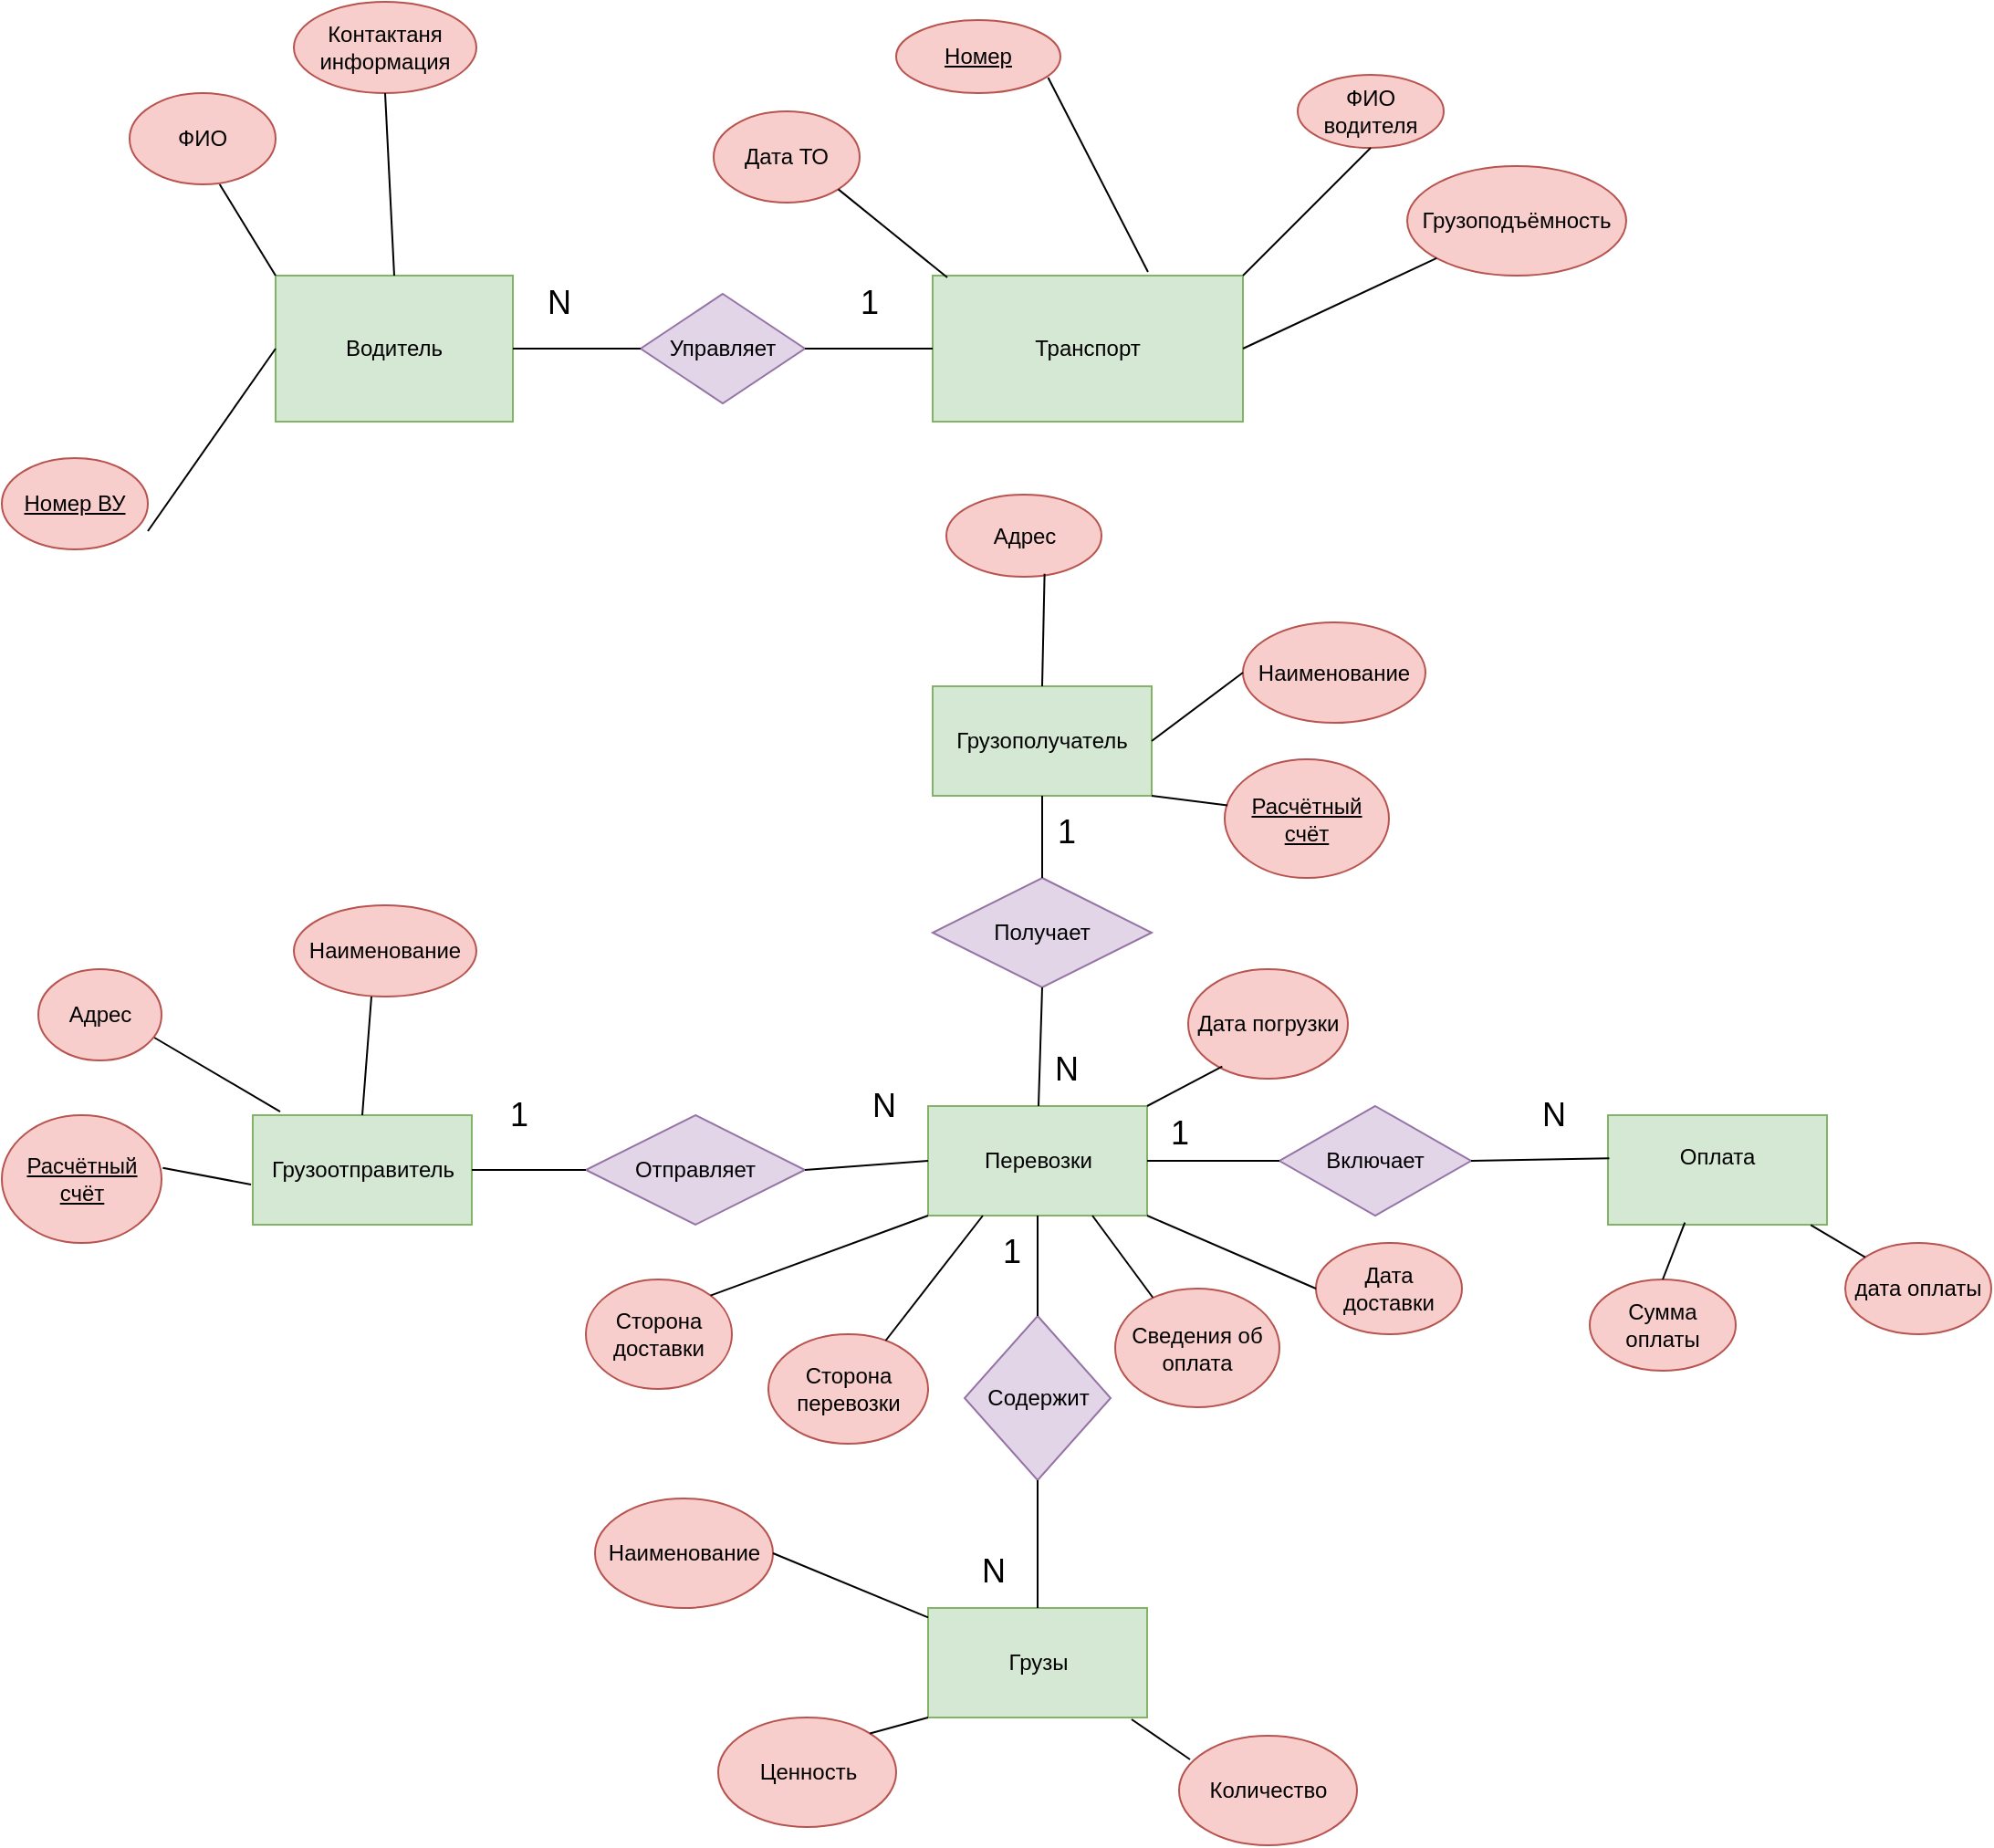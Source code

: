 <mxfile>
    <diagram id="pH3nRYkegncTpKT20pK_" name="Большой вариант">
        <mxGraphModel dx="1404" dy="779" grid="1" gridSize="10" guides="1" tooltips="1" connect="1" arrows="1" fold="1" page="1" pageScale="1" pageWidth="827" pageHeight="1169" math="0" shadow="0">
            <root>
                <mxCell id="0"/>
                <mxCell id="1" parent="0"/>
                <mxCell id="U-kBuVLFLors2HC2WmOx-1" value="Транспорт" style="rounded=0;whiteSpace=wrap;html=1;fillColor=#d5e8d4;strokeColor=#82b366;" parent="1" vertex="1">
                    <mxGeometry x="600" y="240" width="170" height="80" as="geometry"/>
                </mxCell>
                <mxCell id="U-kBuVLFLors2HC2WmOx-2" value="Грузоотправитель" style="rounded=0;whiteSpace=wrap;html=1;fillColor=#d5e8d4;strokeColor=#82b366;" parent="1" vertex="1">
                    <mxGeometry x="227.5" y="700" width="120" height="60" as="geometry"/>
                </mxCell>
                <mxCell id="U-kBuVLFLors2HC2WmOx-3" value="Грузополучатель" style="rounded=0;whiteSpace=wrap;html=1;fillColor=#d5e8d4;strokeColor=#82b366;" parent="1" vertex="1">
                    <mxGeometry x="600" y="465" width="120" height="60" as="geometry"/>
                </mxCell>
                <mxCell id="U-kBuVLFLors2HC2WmOx-4" value="Перевозки" style="rounded=0;whiteSpace=wrap;html=1;fillColor=#d5e8d4;strokeColor=#82b366;" parent="1" vertex="1">
                    <mxGeometry x="597.5" y="695" width="120" height="60" as="geometry"/>
                </mxCell>
                <mxCell id="U-kBuVLFLors2HC2WmOx-5" value="Водитель" style="rounded=0;whiteSpace=wrap;html=1;fillColor=#d5e8d4;strokeColor=#82b366;" parent="1" vertex="1">
                    <mxGeometry x="240" y="240" width="130" height="80" as="geometry"/>
                </mxCell>
                <mxCell id="U-kBuVLFLors2HC2WmOx-6" value="Оплата&lt;div&gt;&lt;br&gt;&lt;/div&gt;" style="rounded=0;whiteSpace=wrap;html=1;fillColor=#d5e8d4;strokeColor=#82b366;" parent="1" vertex="1">
                    <mxGeometry x="970" y="700" width="120" height="60" as="geometry"/>
                </mxCell>
                <mxCell id="U-kBuVLFLors2HC2WmOx-7" value="&lt;u&gt;Номер&lt;/u&gt;" style="ellipse;whiteSpace=wrap;html=1;fillColor=#f8cecc;strokeColor=#b85450;" parent="1" vertex="1">
                    <mxGeometry x="580" y="100" width="90" height="40" as="geometry"/>
                </mxCell>
                <mxCell id="U-kBuVLFLors2HC2WmOx-8" value="Дата ТО" style="ellipse;whiteSpace=wrap;html=1;fillColor=#f8cecc;strokeColor=#b85450;" parent="1" vertex="1">
                    <mxGeometry x="480" y="150" width="80" height="50" as="geometry"/>
                </mxCell>
                <mxCell id="U-kBuVLFLors2HC2WmOx-9" style="edgeStyle=orthogonalEdgeStyle;rounded=0;orthogonalLoop=1;jettySize=auto;html=1;exitX=0.5;exitY=0;exitDx=0;exitDy=0;entryX=0.5;entryY=0;entryDx=0;entryDy=0;" parent="1" source="U-kBuVLFLors2HC2WmOx-10" target="U-kBuVLFLors2HC2WmOx-10" edge="1">
                    <mxGeometry relative="1" as="geometry">
                        <mxPoint x="680" y="110" as="targetPoint"/>
                    </mxGeometry>
                </mxCell>
                <mxCell id="U-kBuVLFLors2HC2WmOx-10" value="ФИО водителя" style="ellipse;whiteSpace=wrap;html=1;fillColor=#f8cecc;strokeColor=#b85450;" parent="1" vertex="1">
                    <mxGeometry x="800" y="130" width="80" height="40" as="geometry"/>
                </mxCell>
                <mxCell id="U-kBuVLFLors2HC2WmOx-11" value="Грузоподъёмность" style="ellipse;whiteSpace=wrap;html=1;fillColor=#f8cecc;strokeColor=#b85450;" parent="1" vertex="1">
                    <mxGeometry x="860" y="180" width="120" height="60" as="geometry"/>
                </mxCell>
                <mxCell id="U-kBuVLFLors2HC2WmOx-12" value="" style="endArrow=none;html=1;rounded=0;exitX=1;exitY=1;exitDx=0;exitDy=0;entryX=0.047;entryY=0.013;entryDx=0;entryDy=0;entryPerimeter=0;" parent="1" source="U-kBuVLFLors2HC2WmOx-8" target="U-kBuVLFLors2HC2WmOx-1" edge="1">
                    <mxGeometry width="50" height="50" relative="1" as="geometry">
                        <mxPoint x="510" y="100" as="sourcePoint"/>
                        <mxPoint x="560" y="50" as="targetPoint"/>
                    </mxGeometry>
                </mxCell>
                <mxCell id="U-kBuVLFLors2HC2WmOx-13" value="" style="endArrow=none;html=1;rounded=0;exitX=0.925;exitY=0.788;exitDx=0;exitDy=0;entryX=0.694;entryY=-0.025;entryDx=0;entryDy=0;exitPerimeter=0;entryPerimeter=0;" parent="1" source="U-kBuVLFLors2HC2WmOx-7" target="U-kBuVLFLors2HC2WmOx-1" edge="1">
                    <mxGeometry width="50" height="50" relative="1" as="geometry">
                        <mxPoint x="550" y="30" as="sourcePoint"/>
                        <mxPoint x="600" y="-20" as="targetPoint"/>
                    </mxGeometry>
                </mxCell>
                <mxCell id="U-kBuVLFLors2HC2WmOx-14" value="" style="endArrow=none;html=1;rounded=0;exitX=0.5;exitY=1;exitDx=0;exitDy=0;entryX=1;entryY=0;entryDx=0;entryDy=0;" parent="1" source="U-kBuVLFLors2HC2WmOx-10" target="U-kBuVLFLors2HC2WmOx-1" edge="1">
                    <mxGeometry width="50" height="50" relative="1" as="geometry">
                        <mxPoint x="720" y="120" as="sourcePoint"/>
                        <mxPoint x="770" y="70" as="targetPoint"/>
                    </mxGeometry>
                </mxCell>
                <mxCell id="U-kBuVLFLors2HC2WmOx-15" value="" style="endArrow=none;html=1;rounded=0;entryX=1;entryY=0.5;entryDx=0;entryDy=0;" parent="1" source="U-kBuVLFLors2HC2WmOx-11" target="U-kBuVLFLors2HC2WmOx-1" edge="1">
                    <mxGeometry width="50" height="50" relative="1" as="geometry">
                        <mxPoint x="810" y="90" as="sourcePoint"/>
                        <mxPoint x="810" y="30" as="targetPoint"/>
                    </mxGeometry>
                </mxCell>
                <mxCell id="U-kBuVLFLors2HC2WmOx-16" value="Управляет" style="rhombus;whiteSpace=wrap;html=1;fillColor=#e1d5e7;strokeColor=#9673a6;" parent="1" vertex="1">
                    <mxGeometry x="440" y="250" width="90" height="60" as="geometry"/>
                </mxCell>
                <mxCell id="U-kBuVLFLors2HC2WmOx-17" value="" style="endArrow=none;html=1;rounded=0;exitX=1;exitY=0.5;exitDx=0;exitDy=0;entryX=0;entryY=0.5;entryDx=0;entryDy=0;" parent="1" source="U-kBuVLFLors2HC2WmOx-5" target="U-kBuVLFLors2HC2WmOx-16" edge="1">
                    <mxGeometry width="50" height="50" relative="1" as="geometry">
                        <mxPoint x="480" y="410" as="sourcePoint"/>
                        <mxPoint x="530" y="360" as="targetPoint"/>
                    </mxGeometry>
                </mxCell>
                <mxCell id="U-kBuVLFLors2HC2WmOx-18" value="" style="endArrow=none;html=1;rounded=0;exitX=1;exitY=0.5;exitDx=0;exitDy=0;entryX=0;entryY=0.5;entryDx=0;entryDy=0;" parent="1" source="U-kBuVLFLors2HC2WmOx-16" target="U-kBuVLFLors2HC2WmOx-1" edge="1">
                    <mxGeometry width="50" height="50" relative="1" as="geometry">
                        <mxPoint x="520" y="320" as="sourcePoint"/>
                        <mxPoint x="570" y="270" as="targetPoint"/>
                    </mxGeometry>
                </mxCell>
                <mxCell id="U-kBuVLFLors2HC2WmOx-19" value="Контактаня информация" style="ellipse;whiteSpace=wrap;html=1;fillColor=#f8cecc;strokeColor=#b85450;" parent="1" vertex="1">
                    <mxGeometry x="250" y="90" width="100" height="50" as="geometry"/>
                </mxCell>
                <mxCell id="U-kBuVLFLors2HC2WmOx-20" value="ФИО" style="ellipse;whiteSpace=wrap;html=1;fillColor=#f8cecc;strokeColor=#b85450;" parent="1" vertex="1">
                    <mxGeometry x="160" y="140" width="80" height="50" as="geometry"/>
                </mxCell>
                <mxCell id="U-kBuVLFLors2HC2WmOx-21" value="" style="endArrow=none;html=1;rounded=0;exitX=0;exitY=0;exitDx=0;exitDy=0;entryX=0.617;entryY=1;entryDx=0;entryDy=0;entryPerimeter=0;" parent="1" source="U-kBuVLFLors2HC2WmOx-5" target="U-kBuVLFLors2HC2WmOx-20" edge="1">
                    <mxGeometry width="50" height="50" relative="1" as="geometry">
                        <mxPoint x="210" y="250" as="sourcePoint"/>
                        <mxPoint x="260" y="200" as="targetPoint"/>
                    </mxGeometry>
                </mxCell>
                <mxCell id="U-kBuVLFLors2HC2WmOx-22" value="" style="endArrow=none;html=1;rounded=0;exitX=0.5;exitY=0;exitDx=0;exitDy=0;entryX=0.5;entryY=1;entryDx=0;entryDy=0;" parent="1" source="U-kBuVLFLors2HC2WmOx-5" target="U-kBuVLFLors2HC2WmOx-19" edge="1">
                    <mxGeometry width="50" height="50" relative="1" as="geometry">
                        <mxPoint x="380" y="250" as="sourcePoint"/>
                        <mxPoint x="430" y="200" as="targetPoint"/>
                    </mxGeometry>
                </mxCell>
                <mxCell id="U-kBuVLFLors2HC2WmOx-23" value="&lt;span style=&quot;font-size: 18px;&quot;&gt;N&lt;/span&gt;" style="text;html=1;align=center;verticalAlign=middle;resizable=0;points=[];autosize=1;strokeColor=none;fillColor=none;" parent="1" vertex="1">
                    <mxGeometry x="375" y="235" width="40" height="40" as="geometry"/>
                </mxCell>
                <mxCell id="U-kBuVLFLors2HC2WmOx-24" value="&lt;font style=&quot;font-size: 18px;&quot;&gt;1&lt;/font&gt;" style="text;html=1;align=center;verticalAlign=middle;resizable=0;points=[];autosize=1;strokeColor=none;fillColor=none;" parent="1" vertex="1">
                    <mxGeometry x="550" y="235" width="30" height="40" as="geometry"/>
                </mxCell>
                <mxCell id="U-kBuVLFLors2HC2WmOx-25" value="&lt;u&gt;Расчётный счёт&lt;/u&gt;" style="ellipse;whiteSpace=wrap;html=1;fillColor=#f8cecc;strokeColor=#b85450;" parent="1" vertex="1">
                    <mxGeometry x="90" y="700" width="87.5" height="70" as="geometry"/>
                </mxCell>
                <mxCell id="U-kBuVLFLors2HC2WmOx-26" value="Наименование" style="ellipse;whiteSpace=wrap;html=1;fillColor=#f8cecc;strokeColor=#b85450;" parent="1" vertex="1">
                    <mxGeometry x="250" y="585" width="100" height="50" as="geometry"/>
                </mxCell>
                <mxCell id="U-kBuVLFLors2HC2WmOx-27" value="Адрес" style="ellipse;whiteSpace=wrap;html=1;fillColor=#f8cecc;strokeColor=#b85450;" parent="1" vertex="1">
                    <mxGeometry x="110" y="620" width="67.5" height="50" as="geometry"/>
                </mxCell>
                <mxCell id="U-kBuVLFLors2HC2WmOx-28" value="" style="endArrow=none;html=1;rounded=0;exitX=1.008;exitY=0.413;exitDx=0;exitDy=0;exitPerimeter=0;entryX=-0.008;entryY=0.633;entryDx=0;entryDy=0;entryPerimeter=0;" parent="1" source="U-kBuVLFLors2HC2WmOx-25" target="U-kBuVLFLors2HC2WmOx-2" edge="1">
                    <mxGeometry width="50" height="50" relative="1" as="geometry">
                        <mxPoint x="177.5" y="820" as="sourcePoint"/>
                        <mxPoint x="227.5" y="770" as="targetPoint"/>
                    </mxGeometry>
                </mxCell>
                <mxCell id="U-kBuVLFLors2HC2WmOx-29" value="" style="endArrow=none;html=1;rounded=0;exitX=0.942;exitY=0.75;exitDx=0;exitDy=0;exitPerimeter=0;entryX=0.125;entryY=-0.033;entryDx=0;entryDy=0;entryPerimeter=0;" parent="1" source="U-kBuVLFLors2HC2WmOx-27" target="U-kBuVLFLors2HC2WmOx-2" edge="1">
                    <mxGeometry width="50" height="50" relative="1" as="geometry">
                        <mxPoint x="197.5" y="670" as="sourcePoint"/>
                        <mxPoint x="247.5" y="620" as="targetPoint"/>
                    </mxGeometry>
                </mxCell>
                <mxCell id="U-kBuVLFLors2HC2WmOx-30" value="" style="endArrow=none;html=1;rounded=0;exitX=0.5;exitY=0;exitDx=0;exitDy=0;entryX=0.425;entryY=1;entryDx=0;entryDy=0;entryPerimeter=0;" parent="1" source="U-kBuVLFLors2HC2WmOx-2" target="U-kBuVLFLors2HC2WmOx-26" edge="1">
                    <mxGeometry width="50" height="50" relative="1" as="geometry">
                        <mxPoint x="357.5" y="740" as="sourcePoint"/>
                        <mxPoint x="407.5" y="690" as="targetPoint"/>
                    </mxGeometry>
                </mxCell>
                <mxCell id="U-kBuVLFLors2HC2WmOx-31" value="&lt;u&gt;Расчётный счёт&lt;/u&gt;" style="ellipse;whiteSpace=wrap;html=1;fillColor=#f8cecc;strokeColor=#b85450;" parent="1" vertex="1">
                    <mxGeometry x="760" y="505" width="90" height="65" as="geometry"/>
                </mxCell>
                <mxCell id="U-kBuVLFLors2HC2WmOx-32" value="Наименование" style="ellipse;whiteSpace=wrap;html=1;fillColor=#f8cecc;strokeColor=#b85450;" parent="1" vertex="1">
                    <mxGeometry x="770" y="430" width="100" height="55" as="geometry"/>
                </mxCell>
                <mxCell id="U-kBuVLFLors2HC2WmOx-33" value="Адрес" style="ellipse;whiteSpace=wrap;html=1;fillColor=#f8cecc;strokeColor=#b85450;" parent="1" vertex="1">
                    <mxGeometry x="607.5" y="360" width="85" height="45" as="geometry"/>
                </mxCell>
                <mxCell id="U-kBuVLFLors2HC2WmOx-34" value="" style="endArrow=none;html=1;rounded=0;exitX=0.017;exitY=0.388;exitDx=0;exitDy=0;entryX=1;entryY=1;entryDx=0;entryDy=0;exitPerimeter=0;" parent="1" source="U-kBuVLFLors2HC2WmOx-31" target="U-kBuVLFLors2HC2WmOx-3" edge="1">
                    <mxGeometry width="50" height="50" relative="1" as="geometry">
                        <mxPoint x="630" y="585" as="sourcePoint"/>
                        <mxPoint x="679" y="503" as="targetPoint"/>
                    </mxGeometry>
                </mxCell>
                <mxCell id="U-kBuVLFLors2HC2WmOx-35" value="" style="endArrow=none;html=1;rounded=0;exitX=0.633;exitY=0.963;exitDx=0;exitDy=0;exitPerimeter=0;entryX=0.5;entryY=0;entryDx=0;entryDy=0;" parent="1" source="U-kBuVLFLors2HC2WmOx-33" target="U-kBuVLFLors2HC2WmOx-3" edge="1">
                    <mxGeometry width="50" height="50" relative="1" as="geometry">
                        <mxPoint x="650" y="435" as="sourcePoint"/>
                        <mxPoint x="695" y="463" as="targetPoint"/>
                    </mxGeometry>
                </mxCell>
                <mxCell id="U-kBuVLFLors2HC2WmOx-36" value="" style="endArrow=none;html=1;rounded=0;exitX=1;exitY=0.5;exitDx=0;exitDy=0;entryX=0;entryY=0.5;entryDx=0;entryDy=0;" parent="1" source="U-kBuVLFLors2HC2WmOx-3" target="U-kBuVLFLors2HC2WmOx-32" edge="1">
                    <mxGeometry width="50" height="50" relative="1" as="geometry">
                        <mxPoint x="740" y="465" as="sourcePoint"/>
                        <mxPoint x="860" y="455" as="targetPoint"/>
                    </mxGeometry>
                </mxCell>
                <mxCell id="U-kBuVLFLors2HC2WmOx-37" value="&lt;font style=&quot;font-size: 18px;&quot;&gt;1&lt;/font&gt;" style="text;html=1;align=center;verticalAlign=middle;resizable=0;points=[];autosize=1;strokeColor=none;fillColor=none;" parent="1" vertex="1">
                    <mxGeometry x="357.5" y="680" width="30" height="40" as="geometry"/>
                </mxCell>
                <mxCell id="U-kBuVLFLors2HC2WmOx-38" value="Сторона доставки" style="ellipse;whiteSpace=wrap;html=1;fillColor=#f8cecc;strokeColor=#b85450;" parent="1" vertex="1">
                    <mxGeometry x="410" y="790" width="80" height="60" as="geometry"/>
                </mxCell>
                <mxCell id="U-kBuVLFLors2HC2WmOx-39" value="Сторона перевозки" style="ellipse;whiteSpace=wrap;html=1;fillColor=#f8cecc;strokeColor=#b85450;" parent="1" vertex="1">
                    <mxGeometry x="510" y="820" width="87.5" height="60" as="geometry"/>
                </mxCell>
                <mxCell id="U-kBuVLFLors2HC2WmOx-40" value="Сведения об оплата" style="ellipse;whiteSpace=wrap;html=1;fillColor=#f8cecc;strokeColor=#b85450;" parent="1" vertex="1">
                    <mxGeometry x="700" y="795" width="90" height="65" as="geometry"/>
                </mxCell>
                <mxCell id="U-kBuVLFLors2HC2WmOx-41" value="Дата доставки" style="ellipse;whiteSpace=wrap;html=1;fillColor=#f8cecc;strokeColor=#b85450;" parent="1" vertex="1">
                    <mxGeometry x="810" y="770" width="80" height="50" as="geometry"/>
                </mxCell>
                <mxCell id="U-kBuVLFLors2HC2WmOx-42" value="Дата погрузки" style="ellipse;whiteSpace=wrap;html=1;fillColor=#f8cecc;strokeColor=#b85450;" parent="1" vertex="1">
                    <mxGeometry x="740" y="620" width="87.5" height="60" as="geometry"/>
                </mxCell>
                <mxCell id="U-kBuVLFLors2HC2WmOx-43" value="" style="endArrow=none;html=1;rounded=0;entryX=0.213;entryY=0.888;entryDx=0;entryDy=0;entryPerimeter=0;exitX=1;exitY=0;exitDx=0;exitDy=0;" parent="1" source="U-kBuVLFLors2HC2WmOx-4" target="U-kBuVLFLors2HC2WmOx-42" edge="1">
                    <mxGeometry width="50" height="50" relative="1" as="geometry">
                        <mxPoint x="637.5" y="750" as="sourcePoint"/>
                        <mxPoint x="687.5" y="700" as="targetPoint"/>
                    </mxGeometry>
                </mxCell>
                <mxCell id="U-kBuVLFLors2HC2WmOx-44" value="" style="endArrow=none;html=1;rounded=0;entryX=0;entryY=0.5;entryDx=0;entryDy=0;exitX=1;exitY=1;exitDx=0;exitDy=0;" parent="1" source="U-kBuVLFLors2HC2WmOx-4" target="U-kBuVLFLors2HC2WmOx-41" edge="1">
                    <mxGeometry width="50" height="50" relative="1" as="geometry">
                        <mxPoint x="618.5" y="705" as="sourcePoint"/>
                        <mxPoint x="608.5" y="682" as="targetPoint"/>
                    </mxGeometry>
                </mxCell>
                <mxCell id="U-kBuVLFLors2HC2WmOx-45" value="" style="endArrow=none;html=1;rounded=0;entryX=0.229;entryY=0.075;entryDx=0;entryDy=0;entryPerimeter=0;exitX=0.75;exitY=1;exitDx=0;exitDy=0;" parent="1" source="U-kBuVLFLors2HC2WmOx-4" target="U-kBuVLFLors2HC2WmOx-40" edge="1">
                    <mxGeometry width="50" height="50" relative="1" as="geometry">
                        <mxPoint x="645.5" y="702" as="sourcePoint"/>
                        <mxPoint x="682.5" y="664" as="targetPoint"/>
                    </mxGeometry>
                </mxCell>
                <mxCell id="U-kBuVLFLors2HC2WmOx-46" value="" style="endArrow=none;html=1;rounded=0;exitX=0.25;exitY=1;exitDx=0;exitDy=0;" parent="1" source="U-kBuVLFLors2HC2WmOx-4" target="U-kBuVLFLors2HC2WmOx-39" edge="1">
                    <mxGeometry width="50" height="50" relative="1" as="geometry">
                        <mxPoint x="736.5" y="765" as="sourcePoint"/>
                        <mxPoint x="777.5" y="750" as="targetPoint"/>
                    </mxGeometry>
                </mxCell>
                <mxCell id="U-kBuVLFLors2HC2WmOx-47" value="" style="endArrow=none;html=1;rounded=0;exitX=0;exitY=1;exitDx=0;exitDy=0;entryX=1;entryY=0;entryDx=0;entryDy=0;" parent="1" source="U-kBuVLFLors2HC2WmOx-4" target="U-kBuVLFLors2HC2WmOx-38" edge="1">
                    <mxGeometry width="50" height="50" relative="1" as="geometry">
                        <mxPoint x="728.5" y="762" as="sourcePoint"/>
                        <mxPoint x="793.5" y="783" as="targetPoint"/>
                    </mxGeometry>
                </mxCell>
                <mxCell id="U-kBuVLFLors2HC2WmOx-48" value="&lt;span style=&quot;font-size: 18px;&quot;&gt;N&lt;/span&gt;" style="text;html=1;align=center;verticalAlign=middle;resizable=0;points=[];autosize=1;strokeColor=none;fillColor=none;" parent="1" vertex="1">
                    <mxGeometry x="552.5" y="675" width="40" height="40" as="geometry"/>
                </mxCell>
                <mxCell id="U-kBuVLFLors2HC2WmOx-49" value="Получает" style="shape=rhombus;perimeter=rhombusPerimeter;whiteSpace=wrap;html=1;align=center;fillColor=#e1d5e7;strokeColor=#9673a6;" parent="1" vertex="1">
                    <mxGeometry x="600" y="570" width="120" height="60" as="geometry"/>
                </mxCell>
                <mxCell id="U-kBuVLFLors2HC2WmOx-50" value="" style="endArrow=none;html=1;rounded=0;entryX=0.5;entryY=1;entryDx=0;entryDy=0;exitX=0.5;exitY=0;exitDx=0;exitDy=0;" parent="1" source="U-kBuVLFLors2HC2WmOx-49" target="U-kBuVLFLors2HC2WmOx-3" edge="1">
                    <mxGeometry width="50" height="50" relative="1" as="geometry">
                        <mxPoint x="710" y="570" as="sourcePoint"/>
                        <mxPoint x="760" y="520" as="targetPoint"/>
                    </mxGeometry>
                </mxCell>
                <mxCell id="U-kBuVLFLors2HC2WmOx-51" value="" style="endArrow=none;html=1;rounded=0;entryX=0.5;entryY=1;entryDx=0;entryDy=0;" parent="1" target="U-kBuVLFLors2HC2WmOx-49" edge="1">
                    <mxGeometry width="50" height="50" relative="1" as="geometry">
                        <mxPoint x="658" y="695" as="sourcePoint"/>
                        <mxPoint x="640" y="630" as="targetPoint"/>
                    </mxGeometry>
                </mxCell>
                <mxCell id="U-kBuVLFLors2HC2WmOx-52" value="&lt;font style=&quot;font-size: 18px;&quot;&gt;1&lt;/font&gt;" style="text;html=1;align=center;verticalAlign=middle;resizable=0;points=[];autosize=1;strokeColor=none;fillColor=none;" parent="1" vertex="1">
                    <mxGeometry x="657.5" y="525" width="30" height="40" as="geometry"/>
                </mxCell>
                <mxCell id="U-kBuVLFLors2HC2WmOx-53" value="&lt;span style=&quot;font-size: 18px;&quot;&gt;N&lt;/span&gt;" style="text;html=1;align=center;verticalAlign=middle;resizable=0;points=[];autosize=1;strokeColor=none;fillColor=none;" parent="1" vertex="1">
                    <mxGeometry x="652.5" y="655" width="40" height="40" as="geometry"/>
                </mxCell>
                <mxCell id="U-kBuVLFLors2HC2WmOx-54" value="Отправляет" style="shape=rhombus;perimeter=rhombusPerimeter;whiteSpace=wrap;html=1;align=center;fillColor=#e1d5e7;strokeColor=#9673a6;" parent="1" vertex="1">
                    <mxGeometry x="410" y="700" width="120" height="60" as="geometry"/>
                </mxCell>
                <mxCell id="U-kBuVLFLors2HC2WmOx-55" value="" style="endArrow=none;html=1;rounded=0;exitX=1;exitY=0.5;exitDx=0;exitDy=0;entryX=0;entryY=0.5;entryDx=0;entryDy=0;" parent="1" source="U-kBuVLFLors2HC2WmOx-2" target="U-kBuVLFLors2HC2WmOx-54" edge="1">
                    <mxGeometry width="50" height="50" relative="1" as="geometry">
                        <mxPoint x="350" y="760" as="sourcePoint"/>
                        <mxPoint x="400" y="710" as="targetPoint"/>
                    </mxGeometry>
                </mxCell>
                <mxCell id="U-kBuVLFLors2HC2WmOx-56" value="" style="endArrow=none;html=1;rounded=0;exitX=1;exitY=0.5;exitDx=0;exitDy=0;entryX=0;entryY=0.5;entryDx=0;entryDy=0;" parent="1" source="U-kBuVLFLors2HC2WmOx-54" target="U-kBuVLFLors2HC2WmOx-4" edge="1">
                    <mxGeometry width="50" height="50" relative="1" as="geometry">
                        <mxPoint x="518" y="690" as="sourcePoint"/>
                        <mxPoint x="580" y="690" as="targetPoint"/>
                    </mxGeometry>
                </mxCell>
                <mxCell id="U-kBuVLFLors2HC2WmOx-57" value="&lt;div&gt;Включает&lt;/div&gt;" style="shape=rhombus;perimeter=rhombusPerimeter;whiteSpace=wrap;html=1;align=center;fillColor=#e1d5e7;strokeColor=#9673a6;" parent="1" vertex="1">
                    <mxGeometry x="790" y="695" width="105" height="60" as="geometry"/>
                </mxCell>
                <mxCell id="U-kBuVLFLors2HC2WmOx-58" value="" style="endArrow=none;html=1;rounded=0;exitX=1;exitY=0.5;exitDx=0;exitDy=0;" parent="1" source="U-kBuVLFLors2HC2WmOx-4" target="U-kBuVLFLors2HC2WmOx-57" edge="1">
                    <mxGeometry width="50" height="50" relative="1" as="geometry">
                        <mxPoint x="730" y="750" as="sourcePoint"/>
                        <mxPoint x="780" y="700" as="targetPoint"/>
                    </mxGeometry>
                </mxCell>
                <mxCell id="U-kBuVLFLors2HC2WmOx-59" value="" style="endArrow=none;html=1;rounded=0;exitX=1;exitY=0.5;exitDx=0;exitDy=0;entryX=0.006;entryY=0.394;entryDx=0;entryDy=0;entryPerimeter=0;" parent="1" source="U-kBuVLFLors2HC2WmOx-57" target="U-kBuVLFLors2HC2WmOx-6" edge="1">
                    <mxGeometry width="50" height="50" relative="1" as="geometry">
                        <mxPoint x="880" y="694.31" as="sourcePoint"/>
                        <mxPoint x="952" y="694.31" as="targetPoint"/>
                    </mxGeometry>
                </mxCell>
                <mxCell id="U-kBuVLFLors2HC2WmOx-60" value="Сумма оплаты" style="ellipse;whiteSpace=wrap;html=1;fillColor=#f8cecc;strokeColor=#b85450;" parent="1" vertex="1">
                    <mxGeometry x="960" y="790" width="80" height="50" as="geometry"/>
                </mxCell>
                <mxCell id="U-kBuVLFLors2HC2WmOx-61" value="дата оплаты" style="ellipse;whiteSpace=wrap;html=1;fillColor=#f8cecc;strokeColor=#b85450;" parent="1" vertex="1">
                    <mxGeometry x="1100" y="770" width="80" height="50" as="geometry"/>
                </mxCell>
                <mxCell id="U-kBuVLFLors2HC2WmOx-62" value="" style="endArrow=none;html=1;rounded=0;exitX=0.5;exitY=0;exitDx=0;exitDy=0;entryX=0.351;entryY=0.98;entryDx=0;entryDy=0;entryPerimeter=0;" parent="1" source="U-kBuVLFLors2HC2WmOx-60" target="U-kBuVLFLors2HC2WmOx-6" edge="1">
                    <mxGeometry width="50" height="50" relative="1" as="geometry">
                        <mxPoint x="1040" y="890" as="sourcePoint"/>
                        <mxPoint x="1090" y="840" as="targetPoint"/>
                    </mxGeometry>
                </mxCell>
                <mxCell id="U-kBuVLFLors2HC2WmOx-63" value="" style="endArrow=none;html=1;rounded=0;entryX=0.926;entryY=1.003;entryDx=0;entryDy=0;entryPerimeter=0;" parent="1" source="U-kBuVLFLors2HC2WmOx-61" target="U-kBuVLFLors2HC2WmOx-6" edge="1">
                    <mxGeometry width="50" height="50" relative="1" as="geometry">
                        <mxPoint x="1078" y="840" as="sourcePoint"/>
                        <mxPoint x="1090" y="789" as="targetPoint"/>
                    </mxGeometry>
                </mxCell>
                <mxCell id="U-kBuVLFLors2HC2WmOx-64" value="&lt;font style=&quot;font-size: 18px;&quot;&gt;1&lt;/font&gt;" style="text;html=1;align=center;verticalAlign=middle;resizable=0;points=[];autosize=1;strokeColor=none;fillColor=none;" parent="1" vertex="1">
                    <mxGeometry x="720" y="690" width="30" height="40" as="geometry"/>
                </mxCell>
                <mxCell id="U-kBuVLFLors2HC2WmOx-65" value="&lt;span style=&quot;font-size: 18px;&quot;&gt;N&lt;/span&gt;" style="text;html=1;align=center;verticalAlign=middle;resizable=0;points=[];autosize=1;strokeColor=none;fillColor=none;" parent="1" vertex="1">
                    <mxGeometry x="920" y="680" width="40" height="40" as="geometry"/>
                </mxCell>
                <mxCell id="U-kBuVLFLors2HC2WmOx-66" value="&lt;u&gt;Номер ВУ&lt;/u&gt;" style="ellipse;whiteSpace=wrap;html=1;fillColor=#f8cecc;strokeColor=#b85450;" parent="1" vertex="1">
                    <mxGeometry x="90" y="340" width="80" height="50" as="geometry"/>
                </mxCell>
                <mxCell id="U-kBuVLFLors2HC2WmOx-67" value="" style="endArrow=none;html=1;rounded=0;exitX=0;exitY=0.5;exitDx=0;exitDy=0;entryX=1;entryY=0.8;entryDx=0;entryDy=0;entryPerimeter=0;" parent="1" source="U-kBuVLFLors2HC2WmOx-5" target="U-kBuVLFLors2HC2WmOx-66" edge="1">
                    <mxGeometry width="50" height="50" relative="1" as="geometry">
                        <mxPoint x="250" y="250" as="sourcePoint"/>
                        <mxPoint x="190" y="250" as="targetPoint"/>
                    </mxGeometry>
                </mxCell>
                <mxCell id="Cw069byiY2gqhYTwoMly-1" value="&lt;div&gt;Содержит&lt;/div&gt;" style="shape=rhombus;perimeter=rhombusPerimeter;whiteSpace=wrap;html=1;align=center;fillColor=#e1d5e7;strokeColor=#9673a6;" parent="1" vertex="1">
                    <mxGeometry x="617.5" y="810" width="80" height="90" as="geometry"/>
                </mxCell>
                <mxCell id="Cw069byiY2gqhYTwoMly-2" value="" style="endArrow=none;html=1;rounded=0;entryX=0.5;entryY=1;entryDx=0;entryDy=0;exitX=0.5;exitY=0;exitDx=0;exitDy=0;" parent="1" source="Cw069byiY2gqhYTwoMly-1" target="U-kBuVLFLors2HC2WmOx-4" edge="1">
                    <mxGeometry width="50" height="50" relative="1" as="geometry">
                        <mxPoint x="649" y="840" as="sourcePoint"/>
                        <mxPoint x="651" y="775" as="targetPoint"/>
                    </mxGeometry>
                </mxCell>
                <mxCell id="Cw069byiY2gqhYTwoMly-3" value="Грузы" style="rounded=0;whiteSpace=wrap;html=1;fillColor=#d5e8d4;strokeColor=#82b366;" parent="1" vertex="1">
                    <mxGeometry x="597.5" y="970" width="120" height="60" as="geometry"/>
                </mxCell>
                <mxCell id="Cw069byiY2gqhYTwoMly-4" value="" style="endArrow=none;html=1;rounded=0;exitX=0.5;exitY=1;exitDx=0;exitDy=0;" parent="1" source="Cw069byiY2gqhYTwoMly-1" target="Cw069byiY2gqhYTwoMly-3" edge="1">
                    <mxGeometry width="50" height="50" relative="1" as="geometry">
                        <mxPoint x="670" y="860" as="sourcePoint"/>
                        <mxPoint x="668" y="765" as="targetPoint"/>
                    </mxGeometry>
                </mxCell>
                <mxCell id="Cw069byiY2gqhYTwoMly-5" value="Наименование" style="ellipse;whiteSpace=wrap;html=1;fillColor=#f8cecc;strokeColor=#b85450;" parent="1" vertex="1">
                    <mxGeometry x="415" y="910" width="97.5" height="60" as="geometry"/>
                </mxCell>
                <mxCell id="Cw069byiY2gqhYTwoMly-6" value="Ценность&lt;span style=&quot;font-family: monospace; font-size: 0px; text-align: start; text-wrap: nowrap;&quot;&gt;%3CmxGraphModel%3E%3Croot%3E%3CmxCell%20id%3D%220%22%2F%3E%3CmxCell%20id%3D%221%22%20parent%3D%220%22%2F%3E%3CmxCell%20id%3D%222%22%20value%3D%22%D0%BD%D0%B0%D0%B8%D0%BC%D0%B5%D0%BD%D0%BE%D0%B2%D0%B0%D0%BD%D0%B8%D0%B5%22%20style%3D%22ellipse%3BwhiteSpace%3Dwrap%3Bhtml%3D1%3BfillColor%3D%23f8cecc%3BstrokeColor%3D%23b85450%3B%22%20vertex%3D%221%22%20parent%3D%221%22%3E%3CmxGeometry%20x%3D%22480%22%20y%3D%22920%22%20width%3D%2297.5%22%20height%3D%2260%22%20as%3D%22geometry%22%2F%3E%3C%2FmxCell%3E%3C%2Froot%3E%3C%2FmxGraphModel%3E&lt;/span&gt;" style="ellipse;whiteSpace=wrap;html=1;fillColor=#f8cecc;strokeColor=#b85450;" parent="1" vertex="1">
                    <mxGeometry x="482.5" y="1030" width="97.5" height="60" as="geometry"/>
                </mxCell>
                <mxCell id="Cw069byiY2gqhYTwoMly-7" value="Количество" style="ellipse;whiteSpace=wrap;html=1;fillColor=#f8cecc;strokeColor=#b85450;" parent="1" vertex="1">
                    <mxGeometry x="735" y="1040" width="97.5" height="60" as="geometry"/>
                </mxCell>
                <mxCell id="Cw069byiY2gqhYTwoMly-8" value="" style="endArrow=none;html=1;rounded=0;exitX=1;exitY=0.5;exitDx=0;exitDy=0;" parent="1" source="Cw069byiY2gqhYTwoMly-5" target="Cw069byiY2gqhYTwoMly-3" edge="1">
                    <mxGeometry width="50" height="50" relative="1" as="geometry">
                        <mxPoint x="668" y="910" as="sourcePoint"/>
                        <mxPoint x="668" y="980" as="targetPoint"/>
                    </mxGeometry>
                </mxCell>
                <mxCell id="Cw069byiY2gqhYTwoMly-9" value="" style="endArrow=none;html=1;rounded=0;exitX=0;exitY=1;exitDx=0;exitDy=0;entryX=1;entryY=0;entryDx=0;entryDy=0;" parent="1" source="Cw069byiY2gqhYTwoMly-3" target="Cw069byiY2gqhYTwoMly-6" edge="1">
                    <mxGeometry width="50" height="50" relative="1" as="geometry">
                        <mxPoint x="570" y="950" as="sourcePoint"/>
                        <mxPoint x="619" y="980" as="targetPoint"/>
                    </mxGeometry>
                </mxCell>
                <mxCell id="Cw069byiY2gqhYTwoMly-10" value="" style="endArrow=none;html=1;rounded=0;exitX=0.062;exitY=0.217;exitDx=0;exitDy=0;entryX=0.929;entryY=1.017;entryDx=0;entryDy=0;exitPerimeter=0;entryPerimeter=0;" parent="1" source="Cw069byiY2gqhYTwoMly-7" target="Cw069byiY2gqhYTwoMly-3" edge="1">
                    <mxGeometry width="50" height="50" relative="1" as="geometry">
                        <mxPoint x="608" y="1040" as="sourcePoint"/>
                        <mxPoint x="575" y="1049" as="targetPoint"/>
                    </mxGeometry>
                </mxCell>
                <mxCell id="Cw069byiY2gqhYTwoMly-11" value="&lt;font style=&quot;font-size: 18px;&quot;&gt;1&lt;/font&gt;" style="text;html=1;align=center;verticalAlign=middle;resizable=0;points=[];autosize=1;strokeColor=none;fillColor=none;" parent="1" vertex="1">
                    <mxGeometry x="627.5" y="755" width="30" height="40" as="geometry"/>
                </mxCell>
                <mxCell id="Cw069byiY2gqhYTwoMly-12" value="&lt;span style=&quot;font-size: 18px;&quot;&gt;N&lt;/span&gt;" style="text;html=1;align=center;verticalAlign=middle;resizable=0;points=[];autosize=1;strokeColor=none;fillColor=none;" parent="1" vertex="1">
                    <mxGeometry x="612.5" y="930" width="40" height="40" as="geometry"/>
                </mxCell>
            </root>
        </mxGraphModel>
    </diagram>
    <diagram name="Маленький вариант" id="c9riuxBmko2yBIIqOIz3">
        <mxGraphModel dx="1404" dy="779" grid="1" gridSize="10" guides="1" tooltips="1" connect="1" arrows="1" fold="1" page="1" pageScale="1" pageWidth="827" pageHeight="1169" math="0" shadow="0">
            <root>
                <mxCell id="0"/>
                <mxCell id="1" parent="0"/>
                <mxCell id="Ff3JbneCZzg7QOqK37aa-1" value="Транспорт" style="rounded=0;whiteSpace=wrap;html=1;fillColor=#d5e8d4;strokeColor=#82b366;" parent="1" vertex="1">
                    <mxGeometry x="610" y="240" width="170" height="80" as="geometry"/>
                </mxCell>
                <mxCell id="Ff3JbneCZzg7QOqK37aa-2" value="Грузоотправитель" style="rounded=0;whiteSpace=wrap;html=1;fillColor=#d5e8d4;strokeColor=#82b366;" parent="1" vertex="1">
                    <mxGeometry x="227.5" y="700" width="120" height="60" as="geometry"/>
                </mxCell>
                <mxCell id="Ff3JbneCZzg7QOqK37aa-3" value="Грузополучатель" style="rounded=0;whiteSpace=wrap;html=1;fillColor=#d5e8d4;strokeColor=#82b366;" parent="1" vertex="1">
                    <mxGeometry x="600" y="465" width="120" height="60" as="geometry"/>
                </mxCell>
                <mxCell id="Ff3JbneCZzg7QOqK37aa-4" value="Перевозки" style="rounded=0;whiteSpace=wrap;html=1;fillColor=#d5e8d4;strokeColor=#82b366;" parent="1" vertex="1">
                    <mxGeometry x="597.5" y="695" width="120" height="60" as="geometry"/>
                </mxCell>
                <mxCell id="Ff3JbneCZzg7QOqK37aa-7" value="Оплата&lt;div&gt;&lt;br&gt;&lt;/div&gt;" style="rounded=0;whiteSpace=wrap;html=1;fillColor=#d5e8d4;strokeColor=#82b366;" parent="1" vertex="1">
                    <mxGeometry x="970" y="700" width="120" height="60" as="geometry"/>
                </mxCell>
                <mxCell id="Ff3JbneCZzg7QOqK37aa-8" value="&lt;u&gt;Номер&lt;/u&gt;" style="ellipse;whiteSpace=wrap;html=1;fillColor=#f8cecc;strokeColor=#b85450;" parent="1" vertex="1">
                    <mxGeometry x="580" y="100" width="90" height="40" as="geometry"/>
                </mxCell>
                <mxCell id="Ff3JbneCZzg7QOqK37aa-9" value="Дата ТО" style="ellipse;whiteSpace=wrap;html=1;fillColor=#f8cecc;strokeColor=#b85450;" parent="1" vertex="1">
                    <mxGeometry x="480" y="150" width="80" height="50" as="geometry"/>
                </mxCell>
                <mxCell id="Ff3JbneCZzg7QOqK37aa-18" style="edgeStyle=orthogonalEdgeStyle;rounded=0;orthogonalLoop=1;jettySize=auto;html=1;exitX=0.5;exitY=0;exitDx=0;exitDy=0;entryX=0.5;entryY=0;entryDx=0;entryDy=0;" parent="1" source="Ff3JbneCZzg7QOqK37aa-10" target="Ff3JbneCZzg7QOqK37aa-10" edge="1">
                    <mxGeometry relative="1" as="geometry">
                        <mxPoint x="680" y="110" as="targetPoint"/>
                    </mxGeometry>
                </mxCell>
                <mxCell id="Ff3JbneCZzg7QOqK37aa-10" value="ФИО водителя" style="ellipse;whiteSpace=wrap;html=1;fillColor=#f8cecc;strokeColor=#b85450;" parent="1" vertex="1">
                    <mxGeometry x="800" y="130" width="80" height="40" as="geometry"/>
                </mxCell>
                <mxCell id="Ff3JbneCZzg7QOqK37aa-11" value="Грузоподъёмность" style="ellipse;whiteSpace=wrap;html=1;fillColor=#f8cecc;strokeColor=#b85450;" parent="1" vertex="1">
                    <mxGeometry x="860" y="180" width="120" height="60" as="geometry"/>
                </mxCell>
                <mxCell id="Ff3JbneCZzg7QOqK37aa-13" value="" style="endArrow=none;html=1;rounded=0;exitX=1;exitY=1;exitDx=0;exitDy=0;entryX=0.047;entryY=0.013;entryDx=0;entryDy=0;entryPerimeter=0;" parent="1" source="Ff3JbneCZzg7QOqK37aa-9" target="Ff3JbneCZzg7QOqK37aa-1" edge="1">
                    <mxGeometry width="50" height="50" relative="1" as="geometry">
                        <mxPoint x="510" y="100" as="sourcePoint"/>
                        <mxPoint x="560" y="50" as="targetPoint"/>
                    </mxGeometry>
                </mxCell>
                <mxCell id="Ff3JbneCZzg7QOqK37aa-14" value="" style="endArrow=none;html=1;rounded=0;exitX=0.925;exitY=0.788;exitDx=0;exitDy=0;entryX=0.694;entryY=-0.025;entryDx=0;entryDy=0;exitPerimeter=0;entryPerimeter=0;" parent="1" source="Ff3JbneCZzg7QOqK37aa-8" target="Ff3JbneCZzg7QOqK37aa-1" edge="1">
                    <mxGeometry width="50" height="50" relative="1" as="geometry">
                        <mxPoint x="550" y="30" as="sourcePoint"/>
                        <mxPoint x="600" y="-20" as="targetPoint"/>
                    </mxGeometry>
                </mxCell>
                <mxCell id="Ff3JbneCZzg7QOqK37aa-15" value="" style="endArrow=none;html=1;rounded=0;exitX=0.5;exitY=1;exitDx=0;exitDy=0;entryX=1;entryY=0;entryDx=0;entryDy=0;" parent="1" source="Ff3JbneCZzg7QOqK37aa-10" target="Ff3JbneCZzg7QOqK37aa-1" edge="1">
                    <mxGeometry width="50" height="50" relative="1" as="geometry">
                        <mxPoint x="720" y="120" as="sourcePoint"/>
                        <mxPoint x="770" y="70" as="targetPoint"/>
                    </mxGeometry>
                </mxCell>
                <mxCell id="Ff3JbneCZzg7QOqK37aa-17" value="" style="endArrow=none;html=1;rounded=0;entryX=1;entryY=0.5;entryDx=0;entryDy=0;" parent="1" source="Ff3JbneCZzg7QOqK37aa-11" target="Ff3JbneCZzg7QOqK37aa-1" edge="1">
                    <mxGeometry width="50" height="50" relative="1" as="geometry">
                        <mxPoint x="810" y="90" as="sourcePoint"/>
                        <mxPoint x="810" y="30" as="targetPoint"/>
                    </mxGeometry>
                </mxCell>
                <mxCell id="Ff3JbneCZzg7QOqK37aa-31" value="&lt;u&gt;Расчётный счёт&lt;/u&gt;" style="ellipse;whiteSpace=wrap;html=1;fillColor=#f8cecc;strokeColor=#b85450;" parent="1" vertex="1">
                    <mxGeometry x="90" y="700" width="87.5" height="70" as="geometry"/>
                </mxCell>
                <mxCell id="Ff3JbneCZzg7QOqK37aa-32" value="Наименование" style="ellipse;whiteSpace=wrap;html=1;fillColor=#f8cecc;strokeColor=#b85450;" parent="1" vertex="1">
                    <mxGeometry x="250" y="585" width="100" height="50" as="geometry"/>
                </mxCell>
                <mxCell id="Ff3JbneCZzg7QOqK37aa-33" value="Адрес" style="ellipse;whiteSpace=wrap;html=1;fillColor=#f8cecc;strokeColor=#b85450;" parent="1" vertex="1">
                    <mxGeometry x="110" y="620" width="67.5" height="50" as="geometry"/>
                </mxCell>
                <mxCell id="Ff3JbneCZzg7QOqK37aa-34" value="" style="endArrow=none;html=1;rounded=0;exitX=1.008;exitY=0.413;exitDx=0;exitDy=0;exitPerimeter=0;entryX=-0.008;entryY=0.633;entryDx=0;entryDy=0;entryPerimeter=0;" parent="1" source="Ff3JbneCZzg7QOqK37aa-31" target="Ff3JbneCZzg7QOqK37aa-2" edge="1">
                    <mxGeometry width="50" height="50" relative="1" as="geometry">
                        <mxPoint x="177.5" y="820" as="sourcePoint"/>
                        <mxPoint x="227.5" y="770" as="targetPoint"/>
                    </mxGeometry>
                </mxCell>
                <mxCell id="Ff3JbneCZzg7QOqK37aa-35" value="" style="endArrow=none;html=1;rounded=0;exitX=0.942;exitY=0.75;exitDx=0;exitDy=0;exitPerimeter=0;entryX=0.125;entryY=-0.033;entryDx=0;entryDy=0;entryPerimeter=0;" parent="1" source="Ff3JbneCZzg7QOqK37aa-33" target="Ff3JbneCZzg7QOqK37aa-2" edge="1">
                    <mxGeometry width="50" height="50" relative="1" as="geometry">
                        <mxPoint x="197.5" y="670" as="sourcePoint"/>
                        <mxPoint x="247.5" y="620" as="targetPoint"/>
                    </mxGeometry>
                </mxCell>
                <mxCell id="Ff3JbneCZzg7QOqK37aa-36" value="" style="endArrow=none;html=1;rounded=0;exitX=0.5;exitY=0;exitDx=0;exitDy=0;entryX=0.425;entryY=1;entryDx=0;entryDy=0;entryPerimeter=0;" parent="1" source="Ff3JbneCZzg7QOqK37aa-2" target="Ff3JbneCZzg7QOqK37aa-32" edge="1">
                    <mxGeometry width="50" height="50" relative="1" as="geometry">
                        <mxPoint x="357.5" y="740" as="sourcePoint"/>
                        <mxPoint x="407.5" y="690" as="targetPoint"/>
                    </mxGeometry>
                </mxCell>
                <mxCell id="Ff3JbneCZzg7QOqK37aa-40" value="&lt;u&gt;Расчётный счёт&lt;/u&gt;" style="ellipse;whiteSpace=wrap;html=1;fillColor=#f8cecc;strokeColor=#b85450;" parent="1" vertex="1">
                    <mxGeometry x="760" y="505" width="90" height="65" as="geometry"/>
                </mxCell>
                <mxCell id="Ff3JbneCZzg7QOqK37aa-41" value="Наименование" style="ellipse;whiteSpace=wrap;html=1;fillColor=#f8cecc;strokeColor=#b85450;" parent="1" vertex="1">
                    <mxGeometry x="770" y="430" width="100" height="55" as="geometry"/>
                </mxCell>
                <mxCell id="Ff3JbneCZzg7QOqK37aa-42" value="Адрес" style="ellipse;whiteSpace=wrap;html=1;fillColor=#f8cecc;strokeColor=#b85450;" parent="1" vertex="1">
                    <mxGeometry x="607.5" y="360" width="85" height="45" as="geometry"/>
                </mxCell>
                <mxCell id="Ff3JbneCZzg7QOqK37aa-43" value="" style="endArrow=none;html=1;rounded=0;exitX=0.017;exitY=0.388;exitDx=0;exitDy=0;entryX=1;entryY=1;entryDx=0;entryDy=0;exitPerimeter=0;" parent="1" source="Ff3JbneCZzg7QOqK37aa-40" target="Ff3JbneCZzg7QOqK37aa-3" edge="1">
                    <mxGeometry width="50" height="50" relative="1" as="geometry">
                        <mxPoint x="630" y="585" as="sourcePoint"/>
                        <mxPoint x="679" y="503" as="targetPoint"/>
                    </mxGeometry>
                </mxCell>
                <mxCell id="Ff3JbneCZzg7QOqK37aa-44" value="" style="endArrow=none;html=1;rounded=0;exitX=0.633;exitY=0.963;exitDx=0;exitDy=0;exitPerimeter=0;entryX=0.5;entryY=0;entryDx=0;entryDy=0;" parent="1" source="Ff3JbneCZzg7QOqK37aa-42" target="Ff3JbneCZzg7QOqK37aa-3" edge="1">
                    <mxGeometry width="50" height="50" relative="1" as="geometry">
                        <mxPoint x="650" y="435" as="sourcePoint"/>
                        <mxPoint x="695" y="463" as="targetPoint"/>
                    </mxGeometry>
                </mxCell>
                <mxCell id="Ff3JbneCZzg7QOqK37aa-45" value="" style="endArrow=none;html=1;rounded=0;exitX=1;exitY=0.5;exitDx=0;exitDy=0;entryX=0;entryY=0.5;entryDx=0;entryDy=0;" parent="1" source="Ff3JbneCZzg7QOqK37aa-3" target="Ff3JbneCZzg7QOqK37aa-41" edge="1">
                    <mxGeometry width="50" height="50" relative="1" as="geometry">
                        <mxPoint x="740" y="465" as="sourcePoint"/>
                        <mxPoint x="860" y="455" as="targetPoint"/>
                    </mxGeometry>
                </mxCell>
                <mxCell id="Ff3JbneCZzg7QOqK37aa-46" value="&lt;font style=&quot;font-size: 18px;&quot;&gt;1&lt;/font&gt;" style="text;html=1;align=center;verticalAlign=middle;resizable=0;points=[];autosize=1;strokeColor=none;fillColor=none;" parent="1" vertex="1">
                    <mxGeometry x="357.5" y="680" width="30" height="40" as="geometry"/>
                </mxCell>
                <mxCell id="Ff3JbneCZzg7QOqK37aa-56" value="Сведения о доставке" style="ellipse;whiteSpace=wrap;html=1;fillColor=#f8cecc;strokeColor=#b85450;" parent="1" vertex="1">
                    <mxGeometry x="410" y="790" width="80" height="60" as="geometry"/>
                </mxCell>
                <mxCell id="Ff3JbneCZzg7QOqK37aa-57" value="Сторона оплаты" style="ellipse;whiteSpace=wrap;html=1;fillColor=#f8cecc;strokeColor=#b85450;" parent="1" vertex="1">
                    <mxGeometry x="510" y="820" width="87.5" height="60" as="geometry"/>
                </mxCell>
                <mxCell id="Ff3JbneCZzg7QOqK37aa-58" value="Количество груза" style="ellipse;whiteSpace=wrap;html=1;fillColor=#f8cecc;strokeColor=#b85450;" parent="1" vertex="1">
                    <mxGeometry x="700" y="795" width="90" height="65" as="geometry"/>
                </mxCell>
                <mxCell id="Ff3JbneCZzg7QOqK37aa-59" value="Дата доставки" style="ellipse;whiteSpace=wrap;html=1;fillColor=#f8cecc;strokeColor=#b85450;" parent="1" vertex="1">
                    <mxGeometry x="810" y="770" width="80" height="50" as="geometry"/>
                </mxCell>
                <mxCell id="Ff3JbneCZzg7QOqK37aa-60" value="Дата погрузки" style="ellipse;whiteSpace=wrap;html=1;fillColor=#f8cecc;strokeColor=#b85450;" parent="1" vertex="1">
                    <mxGeometry x="740" y="620" width="87.5" height="60" as="geometry"/>
                </mxCell>
                <mxCell id="Ff3JbneCZzg7QOqK37aa-61" value="" style="endArrow=none;html=1;rounded=0;entryX=0.213;entryY=0.888;entryDx=0;entryDy=0;entryPerimeter=0;exitX=1;exitY=0;exitDx=0;exitDy=0;" parent="1" source="Ff3JbneCZzg7QOqK37aa-4" target="Ff3JbneCZzg7QOqK37aa-60" edge="1">
                    <mxGeometry width="50" height="50" relative="1" as="geometry">
                        <mxPoint x="637.5" y="750" as="sourcePoint"/>
                        <mxPoint x="687.5" y="700" as="targetPoint"/>
                    </mxGeometry>
                </mxCell>
                <mxCell id="Ff3JbneCZzg7QOqK37aa-62" value="" style="endArrow=none;html=1;rounded=0;entryX=0;entryY=0.5;entryDx=0;entryDy=0;exitX=1;exitY=1;exitDx=0;exitDy=0;" parent="1" source="Ff3JbneCZzg7QOqK37aa-4" target="Ff3JbneCZzg7QOqK37aa-59" edge="1">
                    <mxGeometry width="50" height="50" relative="1" as="geometry">
                        <mxPoint x="618.5" y="705" as="sourcePoint"/>
                        <mxPoint x="608.5" y="682" as="targetPoint"/>
                    </mxGeometry>
                </mxCell>
                <mxCell id="Ff3JbneCZzg7QOqK37aa-63" value="" style="endArrow=none;html=1;rounded=0;entryX=0.229;entryY=0.075;entryDx=0;entryDy=0;entryPerimeter=0;exitX=0.75;exitY=1;exitDx=0;exitDy=0;" parent="1" source="Ff3JbneCZzg7QOqK37aa-4" target="Ff3JbneCZzg7QOqK37aa-58" edge="1">
                    <mxGeometry width="50" height="50" relative="1" as="geometry">
                        <mxPoint x="645.5" y="702" as="sourcePoint"/>
                        <mxPoint x="682.5" y="664" as="targetPoint"/>
                    </mxGeometry>
                </mxCell>
                <mxCell id="Ff3JbneCZzg7QOqK37aa-64" value="" style="endArrow=none;html=1;rounded=0;exitX=0.25;exitY=1;exitDx=0;exitDy=0;" parent="1" source="Ff3JbneCZzg7QOqK37aa-4" target="Ff3JbneCZzg7QOqK37aa-57" edge="1">
                    <mxGeometry width="50" height="50" relative="1" as="geometry">
                        <mxPoint x="736.5" y="765" as="sourcePoint"/>
                        <mxPoint x="777.5" y="750" as="targetPoint"/>
                    </mxGeometry>
                </mxCell>
                <mxCell id="Ff3JbneCZzg7QOqK37aa-65" value="" style="endArrow=none;html=1;rounded=0;exitX=0;exitY=1;exitDx=0;exitDy=0;entryX=1;entryY=0;entryDx=0;entryDy=0;" parent="1" source="Ff3JbneCZzg7QOqK37aa-4" target="Ff3JbneCZzg7QOqK37aa-56" edge="1">
                    <mxGeometry width="50" height="50" relative="1" as="geometry">
                        <mxPoint x="728.5" y="762" as="sourcePoint"/>
                        <mxPoint x="793.5" y="783" as="targetPoint"/>
                    </mxGeometry>
                </mxCell>
                <mxCell id="Ff3JbneCZzg7QOqK37aa-66" value="&lt;span style=&quot;font-size: 18px;&quot;&gt;N&lt;/span&gt;" style="text;html=1;align=center;verticalAlign=middle;resizable=0;points=[];autosize=1;strokeColor=none;fillColor=none;" parent="1" vertex="1">
                    <mxGeometry x="552.5" y="675" width="40" height="40" as="geometry"/>
                </mxCell>
                <mxCell id="Ff3JbneCZzg7QOqK37aa-71" value="Получает" style="shape=rhombus;perimeter=rhombusPerimeter;whiteSpace=wrap;html=1;align=center;fillColor=#e1d5e7;strokeColor=#9673a6;" parent="1" vertex="1">
                    <mxGeometry x="600" y="570" width="120" height="60" as="geometry"/>
                </mxCell>
                <mxCell id="Ff3JbneCZzg7QOqK37aa-72" value="" style="endArrow=none;html=1;rounded=0;entryX=0.5;entryY=1;entryDx=0;entryDy=0;exitX=0.5;exitY=0;exitDx=0;exitDy=0;" parent="1" source="Ff3JbneCZzg7QOqK37aa-71" target="Ff3JbneCZzg7QOqK37aa-3" edge="1">
                    <mxGeometry width="50" height="50" relative="1" as="geometry">
                        <mxPoint x="710" y="570" as="sourcePoint"/>
                        <mxPoint x="760" y="520" as="targetPoint"/>
                    </mxGeometry>
                </mxCell>
                <mxCell id="Ff3JbneCZzg7QOqK37aa-73" value="" style="endArrow=none;html=1;rounded=0;entryX=0.5;entryY=1;entryDx=0;entryDy=0;" parent="1" target="Ff3JbneCZzg7QOqK37aa-71" edge="1">
                    <mxGeometry width="50" height="50" relative="1" as="geometry">
                        <mxPoint x="658" y="695" as="sourcePoint"/>
                        <mxPoint x="640" y="630" as="targetPoint"/>
                    </mxGeometry>
                </mxCell>
                <mxCell id="Ff3JbneCZzg7QOqK37aa-74" value="&lt;font style=&quot;font-size: 18px;&quot;&gt;1&lt;/font&gt;" style="text;html=1;align=center;verticalAlign=middle;resizable=0;points=[];autosize=1;strokeColor=none;fillColor=none;" parent="1" vertex="1">
                    <mxGeometry x="657.5" y="525" width="30" height="40" as="geometry"/>
                </mxCell>
                <mxCell id="Ff3JbneCZzg7QOqK37aa-75" value="&lt;span style=&quot;font-size: 18px;&quot;&gt;N&lt;/span&gt;" style="text;html=1;align=center;verticalAlign=middle;resizable=0;points=[];autosize=1;strokeColor=none;fillColor=none;" parent="1" vertex="1">
                    <mxGeometry x="652.5" y="655" width="40" height="40" as="geometry"/>
                </mxCell>
                <mxCell id="Ff3JbneCZzg7QOqK37aa-76" value="Отправляет" style="shape=rhombus;perimeter=rhombusPerimeter;whiteSpace=wrap;html=1;align=center;fillColor=#e1d5e7;strokeColor=#9673a6;" parent="1" vertex="1">
                    <mxGeometry x="410" y="700" width="120" height="60" as="geometry"/>
                </mxCell>
                <mxCell id="Ff3JbneCZzg7QOqK37aa-77" value="" style="endArrow=none;html=1;rounded=0;exitX=1;exitY=0.5;exitDx=0;exitDy=0;entryX=0;entryY=0.5;entryDx=0;entryDy=0;" parent="1" source="Ff3JbneCZzg7QOqK37aa-2" target="Ff3JbneCZzg7QOqK37aa-76" edge="1">
                    <mxGeometry width="50" height="50" relative="1" as="geometry">
                        <mxPoint x="350" y="760" as="sourcePoint"/>
                        <mxPoint x="400" y="710" as="targetPoint"/>
                    </mxGeometry>
                </mxCell>
                <mxCell id="Ff3JbneCZzg7QOqK37aa-78" value="" style="endArrow=none;html=1;rounded=0;exitX=1;exitY=0.5;exitDx=0;exitDy=0;entryX=0;entryY=0.5;entryDx=0;entryDy=0;" parent="1" source="Ff3JbneCZzg7QOqK37aa-76" target="Ff3JbneCZzg7QOqK37aa-4" edge="1">
                    <mxGeometry width="50" height="50" relative="1" as="geometry">
                        <mxPoint x="518" y="690" as="sourcePoint"/>
                        <mxPoint x="580" y="690" as="targetPoint"/>
                    </mxGeometry>
                </mxCell>
                <mxCell id="Ff3JbneCZzg7QOqK37aa-83" value="&lt;div&gt;Включает&lt;/div&gt;" style="shape=rhombus;perimeter=rhombusPerimeter;whiteSpace=wrap;html=1;align=center;fillColor=#e1d5e7;strokeColor=#9673a6;" parent="1" vertex="1">
                    <mxGeometry x="790" y="695" width="105" height="60" as="geometry"/>
                </mxCell>
                <mxCell id="Ff3JbneCZzg7QOqK37aa-84" value="" style="endArrow=none;html=1;rounded=0;exitX=1;exitY=0.5;exitDx=0;exitDy=0;" parent="1" source="Ff3JbneCZzg7QOqK37aa-4" target="Ff3JbneCZzg7QOqK37aa-83" edge="1">
                    <mxGeometry width="50" height="50" relative="1" as="geometry">
                        <mxPoint x="730" y="750" as="sourcePoint"/>
                        <mxPoint x="780" y="700" as="targetPoint"/>
                    </mxGeometry>
                </mxCell>
                <mxCell id="Ff3JbneCZzg7QOqK37aa-85" value="" style="endArrow=none;html=1;rounded=0;exitX=1;exitY=0.5;exitDx=0;exitDy=0;entryX=0.006;entryY=0.394;entryDx=0;entryDy=0;entryPerimeter=0;" parent="1" source="Ff3JbneCZzg7QOqK37aa-83" target="Ff3JbneCZzg7QOqK37aa-7" edge="1">
                    <mxGeometry width="50" height="50" relative="1" as="geometry">
                        <mxPoint x="880" y="694.31" as="sourcePoint"/>
                        <mxPoint x="952" y="694.31" as="targetPoint"/>
                    </mxGeometry>
                </mxCell>
                <mxCell id="Ff3JbneCZzg7QOqK37aa-86" value="Сумма оплаты" style="ellipse;whiteSpace=wrap;html=1;fillColor=#f8cecc;strokeColor=#b85450;" parent="1" vertex="1">
                    <mxGeometry x="960" y="790" width="80" height="50" as="geometry"/>
                </mxCell>
                <mxCell id="Ff3JbneCZzg7QOqK37aa-87" value="дата оплаты" style="ellipse;whiteSpace=wrap;html=1;fillColor=#f8cecc;strokeColor=#b85450;" parent="1" vertex="1">
                    <mxGeometry x="1100" y="770" width="80" height="50" as="geometry"/>
                </mxCell>
                <mxCell id="Ff3JbneCZzg7QOqK37aa-88" value="" style="endArrow=none;html=1;rounded=0;exitX=0.5;exitY=0;exitDx=0;exitDy=0;entryX=0.351;entryY=0.98;entryDx=0;entryDy=0;entryPerimeter=0;" parent="1" source="Ff3JbneCZzg7QOqK37aa-86" target="Ff3JbneCZzg7QOqK37aa-7" edge="1">
                    <mxGeometry width="50" height="50" relative="1" as="geometry">
                        <mxPoint x="1040" y="890" as="sourcePoint"/>
                        <mxPoint x="1090" y="840" as="targetPoint"/>
                    </mxGeometry>
                </mxCell>
                <mxCell id="Ff3JbneCZzg7QOqK37aa-89" value="" style="endArrow=none;html=1;rounded=0;entryX=0.926;entryY=1.003;entryDx=0;entryDy=0;entryPerimeter=0;" parent="1" source="Ff3JbneCZzg7QOqK37aa-87" target="Ff3JbneCZzg7QOqK37aa-7" edge="1">
                    <mxGeometry width="50" height="50" relative="1" as="geometry">
                        <mxPoint x="1078" y="840" as="sourcePoint"/>
                        <mxPoint x="1090" y="789" as="targetPoint"/>
                    </mxGeometry>
                </mxCell>
                <mxCell id="Ff3JbneCZzg7QOqK37aa-92" value="&lt;font style=&quot;font-size: 18px;&quot;&gt;1&lt;/font&gt;" style="text;html=1;align=center;verticalAlign=middle;resizable=0;points=[];autosize=1;strokeColor=none;fillColor=none;" parent="1" vertex="1">
                    <mxGeometry x="720" y="690" width="30" height="40" as="geometry"/>
                </mxCell>
                <mxCell id="Ff3JbneCZzg7QOqK37aa-93" value="&lt;span style=&quot;font-size: 18px;&quot;&gt;N&lt;/span&gt;" style="text;html=1;align=center;verticalAlign=middle;resizable=0;points=[];autosize=1;strokeColor=none;fillColor=none;" parent="1" vertex="1">
                    <mxGeometry x="920" y="680" width="40" height="40" as="geometry"/>
                </mxCell>
                <mxCell id="4" value="Наименование груза" style="ellipse;whiteSpace=wrap;html=1;fillColor=#f8cecc;strokeColor=#b85450;" parent="1" vertex="1">
                    <mxGeometry x="460" y="580" width="92.5" height="75" as="geometry"/>
                </mxCell>
                <mxCell id="5" value="" style="endArrow=none;html=1;rounded=0;entryX=0.941;entryY=0.68;entryDx=0;entryDy=0;entryPerimeter=0;exitX=0.071;exitY=0.05;exitDx=0;exitDy=0;exitPerimeter=0;" parent="1" source="Ff3JbneCZzg7QOqK37aa-4" target="4" edge="1">
                    <mxGeometry width="50" height="50" relative="1" as="geometry">
                        <mxPoint x="668" y="705" as="sourcePoint"/>
                        <mxPoint x="670" y="640" as="targetPoint"/>
                    </mxGeometry>
                </mxCell>
                <mxCell id="6" value="Ценность груза" style="ellipse;whiteSpace=wrap;html=1;fillColor=#f8cecc;strokeColor=#b85450;" parent="1" vertex="1">
                    <mxGeometry x="610" y="840" width="100" height="70" as="geometry"/>
                </mxCell>
                <mxCell id="7" value="" style="endArrow=none;html=1;rounded=0;exitX=0.5;exitY=1;exitDx=0;exitDy=0;entryX=0.5;entryY=0;entryDx=0;entryDy=0;" parent="1" source="Ff3JbneCZzg7QOqK37aa-4" target="6" edge="1">
                    <mxGeometry width="50" height="50" relative="1" as="geometry">
                        <mxPoint x="638" y="765" as="sourcePoint"/>
                        <mxPoint x="584" y="833" as="targetPoint"/>
                    </mxGeometry>
                </mxCell>
            </root>
        </mxGraphModel>
    </diagram>
</mxfile>